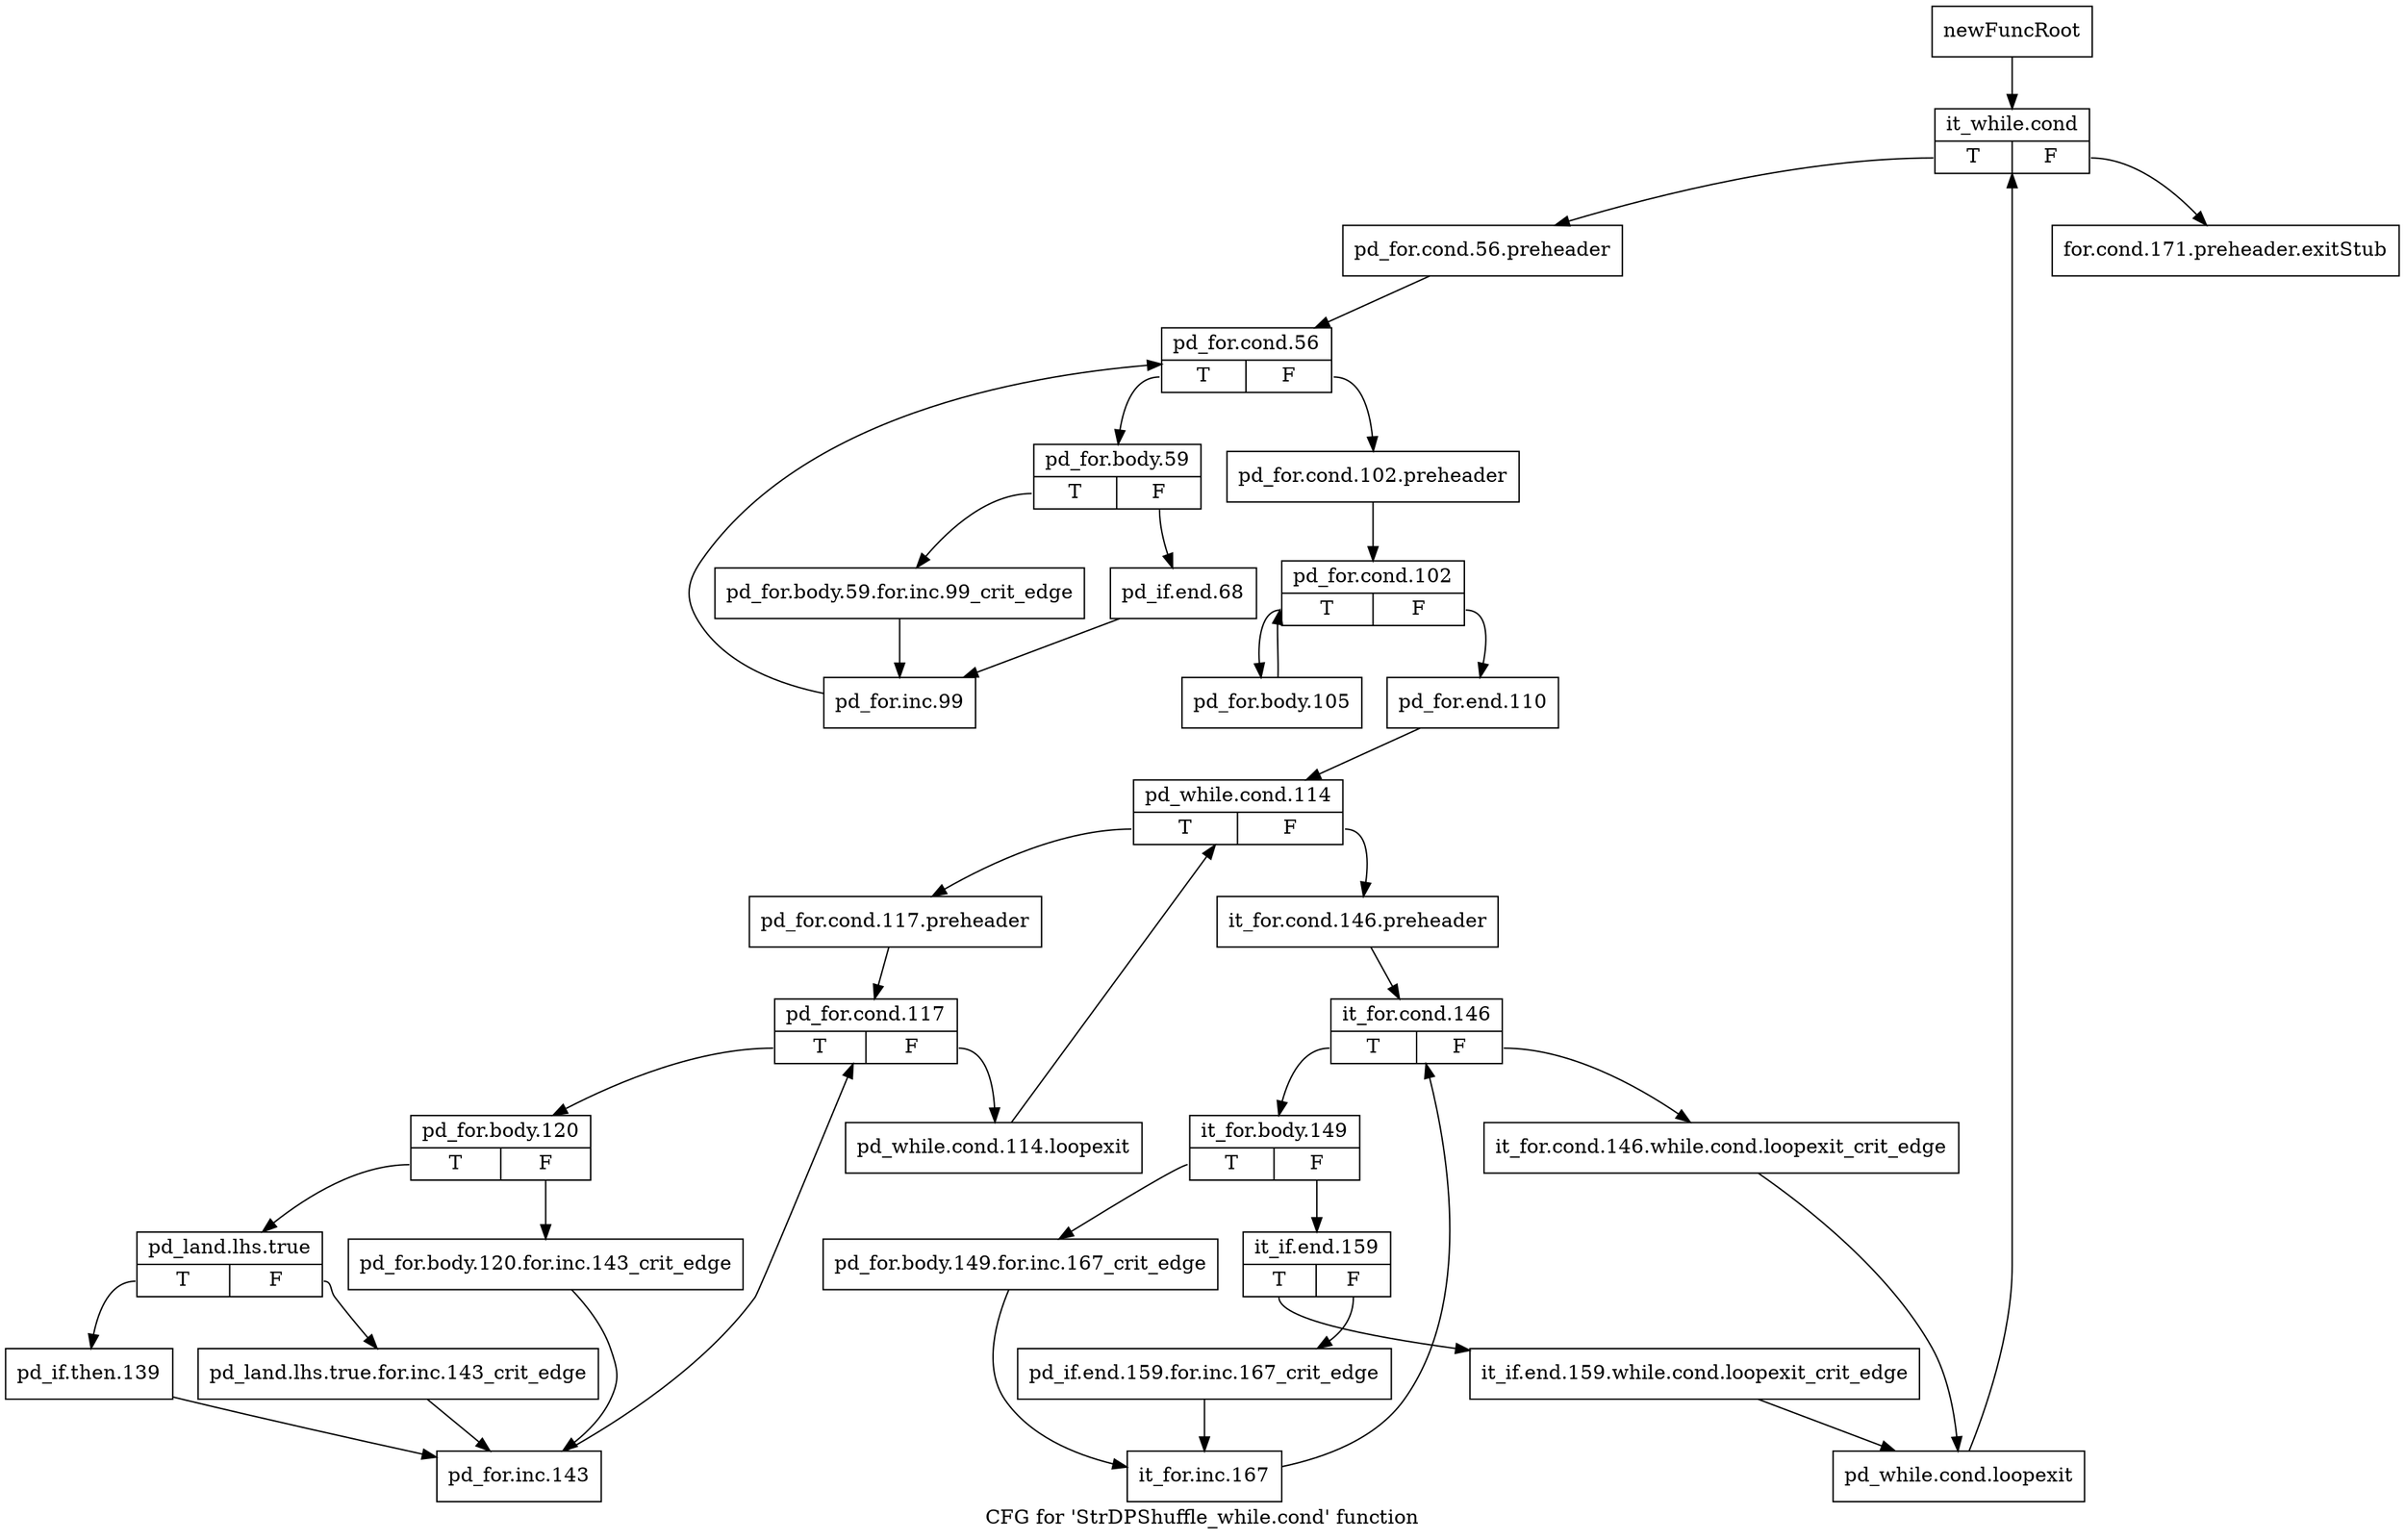 digraph "CFG for 'StrDPShuffle_while.cond' function" {
	label="CFG for 'StrDPShuffle_while.cond' function";

	Node0x3410800 [shape=record,label="{newFuncRoot}"];
	Node0x3410800 -> Node0x34108a0;
	Node0x3410850 [shape=record,label="{for.cond.171.preheader.exitStub}"];
	Node0x34108a0 [shape=record,label="{it_while.cond|{<s0>T|<s1>F}}"];
	Node0x34108a0:s0 -> Node0x34108f0;
	Node0x34108a0:s1 -> Node0x3410850;
	Node0x34108f0 [shape=record,label="{pd_for.cond.56.preheader}"];
	Node0x34108f0 -> Node0x3410940;
	Node0x3410940 [shape=record,label="{pd_for.cond.56|{<s0>T|<s1>F}}"];
	Node0x3410940:s0 -> Node0x3411110;
	Node0x3410940:s1 -> Node0x3410990;
	Node0x3410990 [shape=record,label="{pd_for.cond.102.preheader}"];
	Node0x3410990 -> Node0x34109e0;
	Node0x34109e0 [shape=record,label="{pd_for.cond.102|{<s0>T|<s1>F}}"];
	Node0x34109e0:s0 -> Node0x34110c0;
	Node0x34109e0:s1 -> Node0x3410a30;
	Node0x3410a30 [shape=record,label="{pd_for.end.110}"];
	Node0x3410a30 -> Node0x3410a80;
	Node0x3410a80 [shape=record,label="{pd_while.cond.114|{<s0>T|<s1>F}}"];
	Node0x3410a80:s0 -> Node0x3410df0;
	Node0x3410a80:s1 -> Node0x3410ad0;
	Node0x3410ad0 [shape=record,label="{it_for.cond.146.preheader}"];
	Node0x3410ad0 -> Node0x3410b20;
	Node0x3410b20 [shape=record,label="{it_for.cond.146|{<s0>T|<s1>F}}"];
	Node0x3410b20:s0 -> Node0x3410bc0;
	Node0x3410b20:s1 -> Node0x3410b70;
	Node0x3410b70 [shape=record,label="{it_for.cond.146.while.cond.loopexit_crit_edge}"];
	Node0x3410b70 -> Node0x3410d00;
	Node0x3410bc0 [shape=record,label="{it_for.body.149|{<s0>T|<s1>F}}"];
	Node0x3410bc0:s0 -> Node0x3410d50;
	Node0x3410bc0:s1 -> Node0x3410c10;
	Node0x3410c10 [shape=record,label="{it_if.end.159|{<s0>T|<s1>F}}"];
	Node0x3410c10:s0 -> Node0x3410cb0;
	Node0x3410c10:s1 -> Node0x3410c60;
	Node0x3410c60 [shape=record,label="{pd_if.end.159.for.inc.167_crit_edge}"];
	Node0x3410c60 -> Node0x3410da0;
	Node0x3410cb0 [shape=record,label="{it_if.end.159.while.cond.loopexit_crit_edge}"];
	Node0x3410cb0 -> Node0x3410d00;
	Node0x3410d00 [shape=record,label="{pd_while.cond.loopexit}"];
	Node0x3410d00 -> Node0x34108a0;
	Node0x3410d50 [shape=record,label="{pd_for.body.149.for.inc.167_crit_edge}"];
	Node0x3410d50 -> Node0x3410da0;
	Node0x3410da0 [shape=record,label="{it_for.inc.167}"];
	Node0x3410da0 -> Node0x3410b20;
	Node0x3410df0 [shape=record,label="{pd_for.cond.117.preheader}"];
	Node0x3410df0 -> Node0x3410e40;
	Node0x3410e40 [shape=record,label="{pd_for.cond.117|{<s0>T|<s1>F}}"];
	Node0x3410e40:s0 -> Node0x3410ee0;
	Node0x3410e40:s1 -> Node0x3410e90;
	Node0x3410e90 [shape=record,label="{pd_while.cond.114.loopexit}"];
	Node0x3410e90 -> Node0x3410a80;
	Node0x3410ee0 [shape=record,label="{pd_for.body.120|{<s0>T|<s1>F}}"];
	Node0x3410ee0:s0 -> Node0x3410f80;
	Node0x3410ee0:s1 -> Node0x3410f30;
	Node0x3410f30 [shape=record,label="{pd_for.body.120.for.inc.143_crit_edge}"];
	Node0x3410f30 -> Node0x3411070;
	Node0x3410f80 [shape=record,label="{pd_land.lhs.true|{<s0>T|<s1>F}}"];
	Node0x3410f80:s0 -> Node0x3411020;
	Node0x3410f80:s1 -> Node0x3410fd0;
	Node0x3410fd0 [shape=record,label="{pd_land.lhs.true.for.inc.143_crit_edge}"];
	Node0x3410fd0 -> Node0x3411070;
	Node0x3411020 [shape=record,label="{pd_if.then.139}"];
	Node0x3411020 -> Node0x3411070;
	Node0x3411070 [shape=record,label="{pd_for.inc.143}"];
	Node0x3411070 -> Node0x3410e40;
	Node0x34110c0 [shape=record,label="{pd_for.body.105}"];
	Node0x34110c0 -> Node0x34109e0;
	Node0x3411110 [shape=record,label="{pd_for.body.59|{<s0>T|<s1>F}}"];
	Node0x3411110:s0 -> Node0x34111b0;
	Node0x3411110:s1 -> Node0x3411160;
	Node0x3411160 [shape=record,label="{pd_if.end.68}"];
	Node0x3411160 -> Node0x3411200;
	Node0x34111b0 [shape=record,label="{pd_for.body.59.for.inc.99_crit_edge}"];
	Node0x34111b0 -> Node0x3411200;
	Node0x3411200 [shape=record,label="{pd_for.inc.99}"];
	Node0x3411200 -> Node0x3410940;
}
